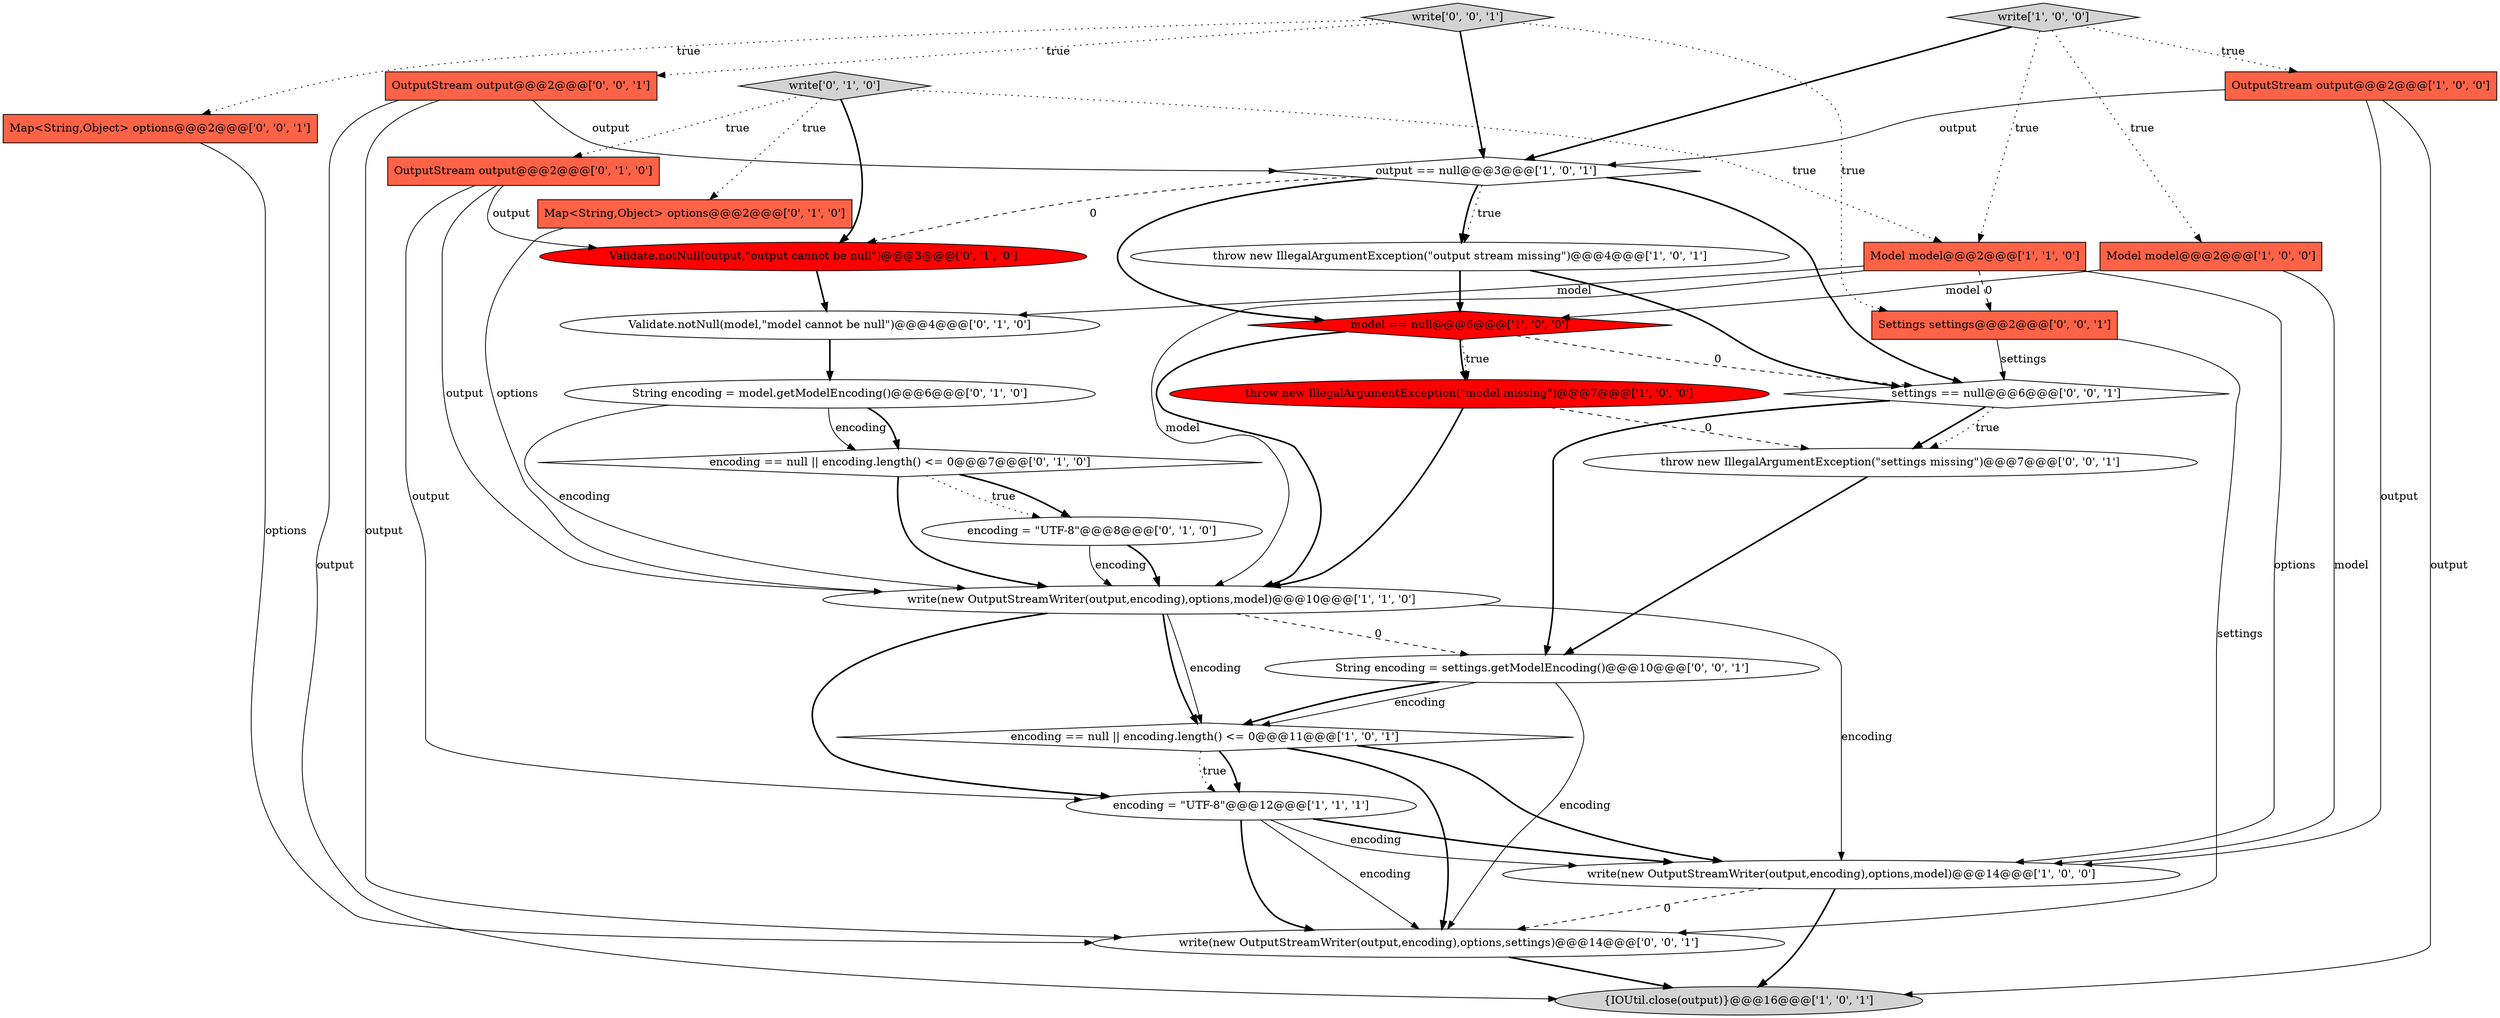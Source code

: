 digraph {
22 [style = filled, label = "write(new OutputStreamWriter(output,encoding),options,settings)@@@14@@@['0', '0', '1']", fillcolor = white, shape = ellipse image = "AAA0AAABBB3BBB"];
20 [style = filled, label = "write['0', '1', '0']", fillcolor = lightgray, shape = diamond image = "AAA0AAABBB2BBB"];
7 [style = filled, label = "throw new IllegalArgumentException(\"output stream missing\")@@@4@@@['1', '0', '1']", fillcolor = white, shape = ellipse image = "AAA0AAABBB1BBB"];
13 [style = filled, label = "Validate.notNull(output,\"output cannot be null\")@@@3@@@['0', '1', '0']", fillcolor = red, shape = ellipse image = "AAA1AAABBB2BBB"];
23 [style = filled, label = "String encoding = settings.getModelEncoding()@@@10@@@['0', '0', '1']", fillcolor = white, shape = ellipse image = "AAA0AAABBB3BBB"];
16 [style = filled, label = "encoding == null || encoding.length() <= 0@@@7@@@['0', '1', '0']", fillcolor = white, shape = diamond image = "AAA0AAABBB2BBB"];
5 [style = filled, label = "{IOUtil.close(output)}@@@16@@@['1', '0', '1']", fillcolor = lightgray, shape = ellipse image = "AAA0AAABBB1BBB"];
6 [style = filled, label = "encoding = \"UTF-8\"@@@12@@@['1', '1', '1']", fillcolor = white, shape = ellipse image = "AAA0AAABBB1BBB"];
0 [style = filled, label = "Model model@@@2@@@['1', '0', '0']", fillcolor = tomato, shape = box image = "AAA0AAABBB1BBB"];
27 [style = filled, label = "write['0', '0', '1']", fillcolor = lightgray, shape = diamond image = "AAA0AAABBB3BBB"];
25 [style = filled, label = "OutputStream output@@@2@@@['0', '0', '1']", fillcolor = tomato, shape = box image = "AAA0AAABBB3BBB"];
26 [style = filled, label = "settings == null@@@6@@@['0', '0', '1']", fillcolor = white, shape = diamond image = "AAA0AAABBB3BBB"];
1 [style = filled, label = "encoding == null || encoding.length() <= 0@@@11@@@['1', '0', '1']", fillcolor = white, shape = diamond image = "AAA0AAABBB1BBB"];
8 [style = filled, label = "write(new OutputStreamWriter(output,encoding),options,model)@@@10@@@['1', '1', '0']", fillcolor = white, shape = ellipse image = "AAA0AAABBB1BBB"];
2 [style = filled, label = "throw new IllegalArgumentException(\"model missing\")@@@7@@@['1', '0', '0']", fillcolor = red, shape = ellipse image = "AAA1AAABBB1BBB"];
18 [style = filled, label = "Map<String,Object> options@@@2@@@['0', '1', '0']", fillcolor = tomato, shape = box image = "AAA0AAABBB2BBB"];
3 [style = filled, label = "OutputStream output@@@2@@@['1', '0', '0']", fillcolor = tomato, shape = box image = "AAA0AAABBB1BBB"];
14 [style = filled, label = "encoding = \"UTF-8\"@@@8@@@['0', '1', '0']", fillcolor = white, shape = ellipse image = "AAA0AAABBB2BBB"];
28 [style = filled, label = "Settings settings@@@2@@@['0', '0', '1']", fillcolor = tomato, shape = box image = "AAA0AAABBB3BBB"];
11 [style = filled, label = "output == null@@@3@@@['1', '0', '1']", fillcolor = white, shape = diamond image = "AAA0AAABBB1BBB"];
15 [style = filled, label = "String encoding = model.getModelEncoding()@@@6@@@['0', '1', '0']", fillcolor = white, shape = ellipse image = "AAA0AAABBB2BBB"];
17 [style = filled, label = "OutputStream output@@@2@@@['0', '1', '0']", fillcolor = tomato, shape = box image = "AAA0AAABBB2BBB"];
10 [style = filled, label = "write['1', '0', '0']", fillcolor = lightgray, shape = diamond image = "AAA0AAABBB1BBB"];
24 [style = filled, label = "Map<String,Object> options@@@2@@@['0', '0', '1']", fillcolor = tomato, shape = box image = "AAA0AAABBB3BBB"];
19 [style = filled, label = "Validate.notNull(model,\"model cannot be null\")@@@4@@@['0', '1', '0']", fillcolor = white, shape = ellipse image = "AAA0AAABBB2BBB"];
21 [style = filled, label = "throw new IllegalArgumentException(\"settings missing\")@@@7@@@['0', '0', '1']", fillcolor = white, shape = ellipse image = "AAA0AAABBB3BBB"];
9 [style = filled, label = "write(new OutputStreamWriter(output,encoding),options,model)@@@14@@@['1', '0', '0']", fillcolor = white, shape = ellipse image = "AAA0AAABBB1BBB"];
12 [style = filled, label = "Model model@@@2@@@['1', '1', '0']", fillcolor = tomato, shape = box image = "AAA0AAABBB1BBB"];
4 [style = filled, label = "model == null@@@6@@@['1', '0', '0']", fillcolor = red, shape = diamond image = "AAA1AAABBB1BBB"];
11->7 [style = dotted, label="true"];
14->8 [style = solid, label="encoding"];
10->12 [style = dotted, label="true"];
20->13 [style = bold, label=""];
12->9 [style = solid, label="options"];
27->25 [style = dotted, label="true"];
8->1 [style = solid, label="encoding"];
17->6 [style = solid, label="output"];
0->9 [style = solid, label="model"];
23->1 [style = solid, label="encoding"];
16->8 [style = bold, label=""];
6->22 [style = bold, label=""];
20->17 [style = dotted, label="true"];
15->16 [style = solid, label="encoding"];
25->22 [style = solid, label="output"];
11->4 [style = bold, label=""];
8->23 [style = dashed, label="0"];
10->3 [style = dotted, label="true"];
8->9 [style = solid, label="encoding"];
9->22 [style = dashed, label="0"];
8->6 [style = bold, label=""];
17->8 [style = solid, label="output"];
27->24 [style = dotted, label="true"];
3->5 [style = solid, label="output"];
7->4 [style = bold, label=""];
28->26 [style = solid, label="settings"];
23->22 [style = solid, label="encoding"];
4->2 [style = bold, label=""];
15->16 [style = bold, label=""];
12->19 [style = solid, label="model"];
4->26 [style = dashed, label="0"];
0->4 [style = solid, label="model"];
6->9 [style = solid, label="encoding"];
15->8 [style = solid, label="encoding"];
22->5 [style = bold, label=""];
1->9 [style = bold, label=""];
26->21 [style = bold, label=""];
7->26 [style = bold, label=""];
1->22 [style = bold, label=""];
8->1 [style = bold, label=""];
27->28 [style = dotted, label="true"];
13->19 [style = bold, label=""];
11->13 [style = dashed, label="0"];
1->6 [style = bold, label=""];
10->11 [style = bold, label=""];
17->13 [style = solid, label="output"];
27->11 [style = bold, label=""];
2->21 [style = dashed, label="0"];
26->21 [style = dotted, label="true"];
12->28 [style = dashed, label="0"];
18->8 [style = solid, label="options"];
26->23 [style = bold, label=""];
16->14 [style = dotted, label="true"];
25->5 [style = solid, label="output"];
20->18 [style = dotted, label="true"];
9->5 [style = bold, label=""];
23->1 [style = bold, label=""];
10->0 [style = dotted, label="true"];
1->6 [style = dotted, label="true"];
12->8 [style = solid, label="model"];
3->9 [style = solid, label="output"];
4->8 [style = bold, label=""];
20->12 [style = dotted, label="true"];
16->14 [style = bold, label=""];
14->8 [style = bold, label=""];
24->22 [style = solid, label="options"];
28->22 [style = solid, label="settings"];
6->22 [style = solid, label="encoding"];
6->9 [style = bold, label=""];
19->15 [style = bold, label=""];
25->11 [style = solid, label="output"];
21->23 [style = bold, label=""];
4->2 [style = dotted, label="true"];
11->7 [style = bold, label=""];
2->8 [style = bold, label=""];
11->26 [style = bold, label=""];
3->11 [style = solid, label="output"];
}
